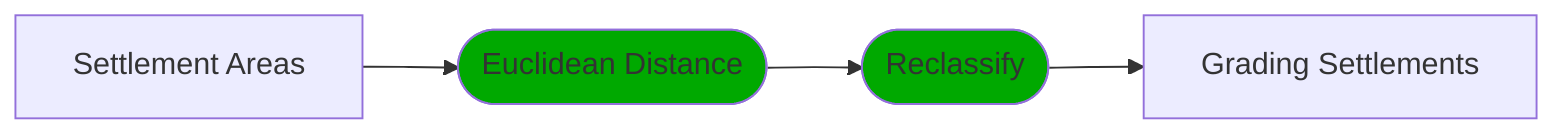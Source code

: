 graph LR
    
    A["Settlement Areas"] --> B
    D --> E["Grading Settlements"]
    B --> D(["Reclassify"])
    B(["Euclidean Distance"])

    classDef process fill:#00a900
    class B,D,Q,R process;